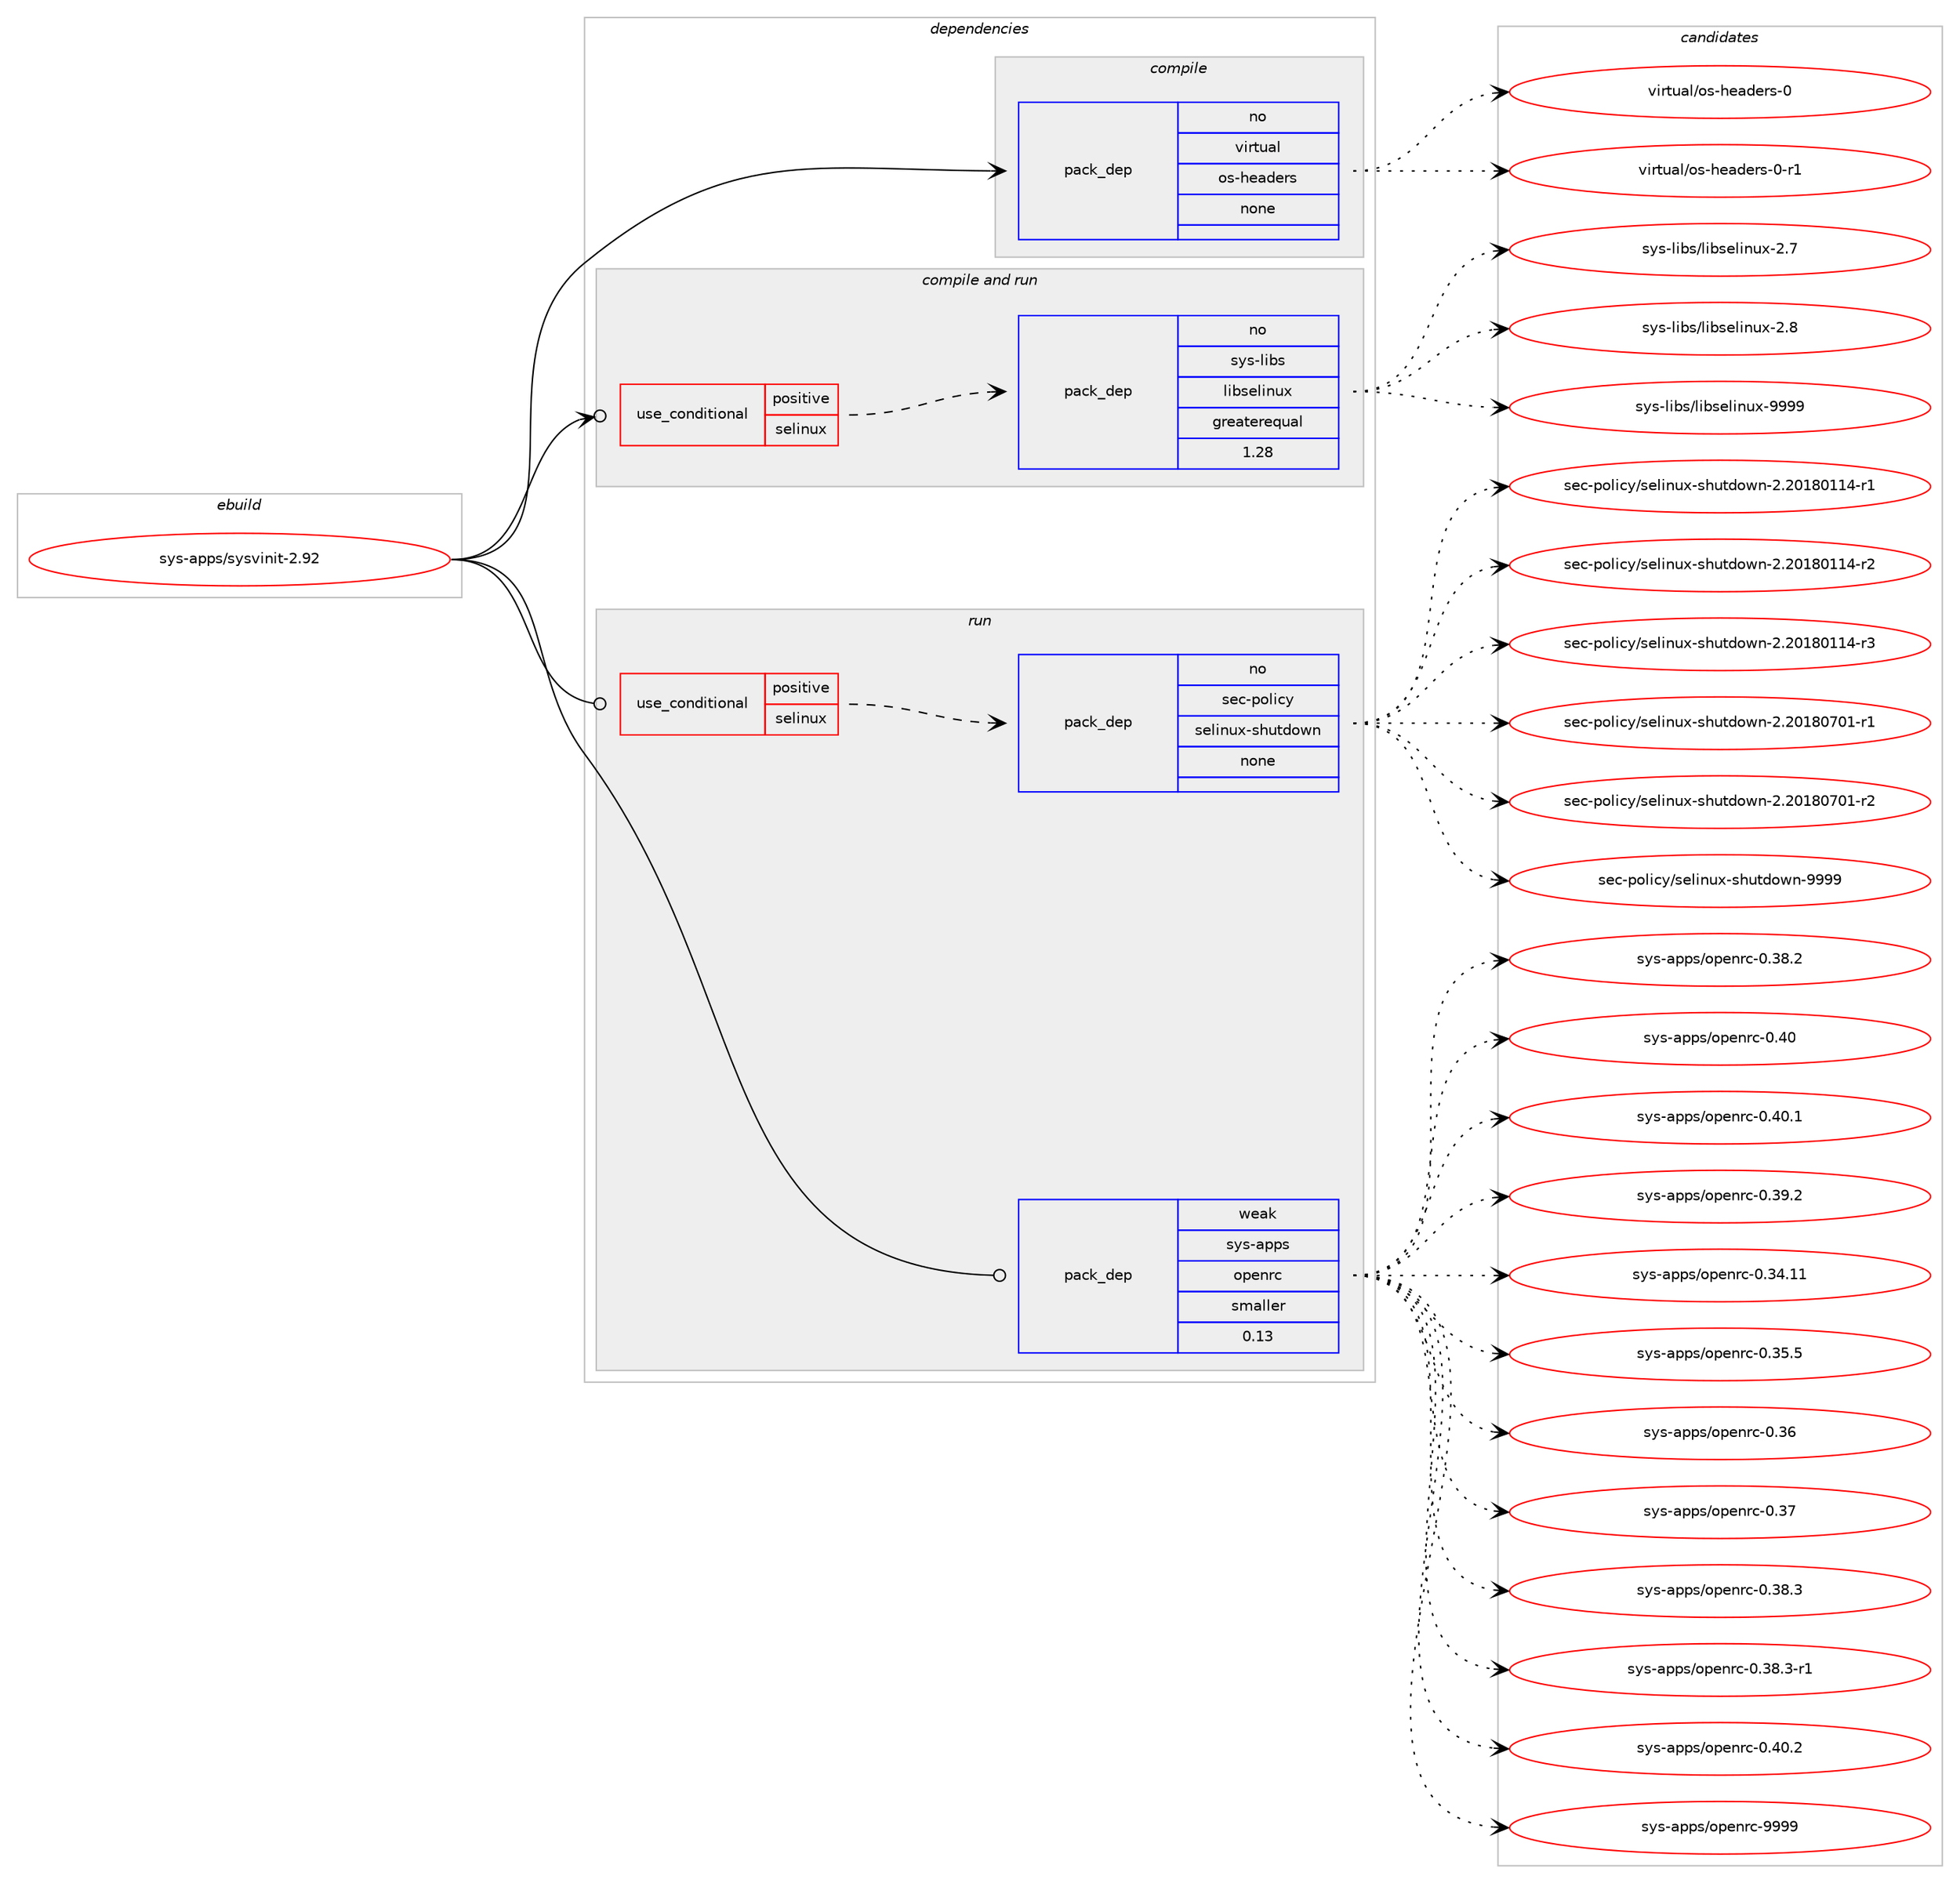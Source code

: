 digraph prolog {

# *************
# Graph options
# *************

newrank=true;
concentrate=true;
compound=true;
graph [rankdir=LR,fontname=Helvetica,fontsize=10,ranksep=1.5];#, ranksep=2.5, nodesep=0.2];
edge  [arrowhead=vee];
node  [fontname=Helvetica,fontsize=10];

# **********
# The ebuild
# **********

subgraph cluster_leftcol {
color=gray;
rank=same;
label=<<i>ebuild</i>>;
id [label="sys-apps/sysvinit-2.92", color=red, width=4, href="../sys-apps/sysvinit-2.92.svg"];
}

# ****************
# The dependencies
# ****************

subgraph cluster_midcol {
color=gray;
label=<<i>dependencies</i>>;
subgraph cluster_compile {
fillcolor="#eeeeee";
style=filled;
label=<<i>compile</i>>;
subgraph pack5319 {
dependency6281 [label=<<TABLE BORDER="0" CELLBORDER="1" CELLSPACING="0" CELLPADDING="4" WIDTH="220"><TR><TD ROWSPAN="6" CELLPADDING="30">pack_dep</TD></TR><TR><TD WIDTH="110">no</TD></TR><TR><TD>virtual</TD></TR><TR><TD>os-headers</TD></TR><TR><TD>none</TD></TR><TR><TD></TD></TR></TABLE>>, shape=none, color=blue];
}
id:e -> dependency6281:w [weight=20,style="solid",arrowhead="vee"];
}
subgraph cluster_compileandrun {
fillcolor="#eeeeee";
style=filled;
label=<<i>compile and run</i>>;
subgraph cond828 {
dependency6282 [label=<<TABLE BORDER="0" CELLBORDER="1" CELLSPACING="0" CELLPADDING="4"><TR><TD ROWSPAN="3" CELLPADDING="10">use_conditional</TD></TR><TR><TD>positive</TD></TR><TR><TD>selinux</TD></TR></TABLE>>, shape=none, color=red];
subgraph pack5320 {
dependency6283 [label=<<TABLE BORDER="0" CELLBORDER="1" CELLSPACING="0" CELLPADDING="4" WIDTH="220"><TR><TD ROWSPAN="6" CELLPADDING="30">pack_dep</TD></TR><TR><TD WIDTH="110">no</TD></TR><TR><TD>sys-libs</TD></TR><TR><TD>libselinux</TD></TR><TR><TD>greaterequal</TD></TR><TR><TD>1.28</TD></TR></TABLE>>, shape=none, color=blue];
}
dependency6282:e -> dependency6283:w [weight=20,style="dashed",arrowhead="vee"];
}
id:e -> dependency6282:w [weight=20,style="solid",arrowhead="odotvee"];
}
subgraph cluster_run {
fillcolor="#eeeeee";
style=filled;
label=<<i>run</i>>;
subgraph cond829 {
dependency6284 [label=<<TABLE BORDER="0" CELLBORDER="1" CELLSPACING="0" CELLPADDING="4"><TR><TD ROWSPAN="3" CELLPADDING="10">use_conditional</TD></TR><TR><TD>positive</TD></TR><TR><TD>selinux</TD></TR></TABLE>>, shape=none, color=red];
subgraph pack5321 {
dependency6285 [label=<<TABLE BORDER="0" CELLBORDER="1" CELLSPACING="0" CELLPADDING="4" WIDTH="220"><TR><TD ROWSPAN="6" CELLPADDING="30">pack_dep</TD></TR><TR><TD WIDTH="110">no</TD></TR><TR><TD>sec-policy</TD></TR><TR><TD>selinux-shutdown</TD></TR><TR><TD>none</TD></TR><TR><TD></TD></TR></TABLE>>, shape=none, color=blue];
}
dependency6284:e -> dependency6285:w [weight=20,style="dashed",arrowhead="vee"];
}
id:e -> dependency6284:w [weight=20,style="solid",arrowhead="odot"];
subgraph pack5322 {
dependency6286 [label=<<TABLE BORDER="0" CELLBORDER="1" CELLSPACING="0" CELLPADDING="4" WIDTH="220"><TR><TD ROWSPAN="6" CELLPADDING="30">pack_dep</TD></TR><TR><TD WIDTH="110">weak</TD></TR><TR><TD>sys-apps</TD></TR><TR><TD>openrc</TD></TR><TR><TD>smaller</TD></TR><TR><TD>0.13</TD></TR></TABLE>>, shape=none, color=blue];
}
id:e -> dependency6286:w [weight=20,style="solid",arrowhead="odot"];
}
}

# **************
# The candidates
# **************

subgraph cluster_choices {
rank=same;
color=gray;
label=<<i>candidates</i>>;

subgraph choice5319 {
color=black;
nodesep=1;
choice118105114116117971084711111545104101971001011141154548 [label="virtual/os-headers-0", color=red, width=4,href="../virtual/os-headers-0.svg"];
choice1181051141161179710847111115451041019710010111411545484511449 [label="virtual/os-headers-0-r1", color=red, width=4,href="../virtual/os-headers-0-r1.svg"];
dependency6281:e -> choice118105114116117971084711111545104101971001011141154548:w [style=dotted,weight="100"];
dependency6281:e -> choice1181051141161179710847111115451041019710010111411545484511449:w [style=dotted,weight="100"];
}
subgraph choice5320 {
color=black;
nodesep=1;
choice1151211154510810598115471081059811510110810511011712045504655 [label="sys-libs/libselinux-2.7", color=red, width=4,href="../sys-libs/libselinux-2.7.svg"];
choice1151211154510810598115471081059811510110810511011712045504656 [label="sys-libs/libselinux-2.8", color=red, width=4,href="../sys-libs/libselinux-2.8.svg"];
choice115121115451081059811547108105981151011081051101171204557575757 [label="sys-libs/libselinux-9999", color=red, width=4,href="../sys-libs/libselinux-9999.svg"];
dependency6283:e -> choice1151211154510810598115471081059811510110810511011712045504655:w [style=dotted,weight="100"];
dependency6283:e -> choice1151211154510810598115471081059811510110810511011712045504656:w [style=dotted,weight="100"];
dependency6283:e -> choice115121115451081059811547108105981151011081051101171204557575757:w [style=dotted,weight="100"];
}
subgraph choice5321 {
color=black;
nodesep=1;
choice115101994511211110810599121471151011081051101171204511510411711610011111911045504650484956484949524511449 [label="sec-policy/selinux-shutdown-2.20180114-r1", color=red, width=4,href="../sec-policy/selinux-shutdown-2.20180114-r1.svg"];
choice115101994511211110810599121471151011081051101171204511510411711610011111911045504650484956484949524511450 [label="sec-policy/selinux-shutdown-2.20180114-r2", color=red, width=4,href="../sec-policy/selinux-shutdown-2.20180114-r2.svg"];
choice115101994511211110810599121471151011081051101171204511510411711610011111911045504650484956484949524511451 [label="sec-policy/selinux-shutdown-2.20180114-r3", color=red, width=4,href="../sec-policy/selinux-shutdown-2.20180114-r3.svg"];
choice115101994511211110810599121471151011081051101171204511510411711610011111911045504650484956485548494511449 [label="sec-policy/selinux-shutdown-2.20180701-r1", color=red, width=4,href="../sec-policy/selinux-shutdown-2.20180701-r1.svg"];
choice115101994511211110810599121471151011081051101171204511510411711610011111911045504650484956485548494511450 [label="sec-policy/selinux-shutdown-2.20180701-r2", color=red, width=4,href="../sec-policy/selinux-shutdown-2.20180701-r2.svg"];
choice11510199451121111081059912147115101108105110117120451151041171161001111191104557575757 [label="sec-policy/selinux-shutdown-9999", color=red, width=4,href="../sec-policy/selinux-shutdown-9999.svg"];
dependency6285:e -> choice115101994511211110810599121471151011081051101171204511510411711610011111911045504650484956484949524511449:w [style=dotted,weight="100"];
dependency6285:e -> choice115101994511211110810599121471151011081051101171204511510411711610011111911045504650484956484949524511450:w [style=dotted,weight="100"];
dependency6285:e -> choice115101994511211110810599121471151011081051101171204511510411711610011111911045504650484956484949524511451:w [style=dotted,weight="100"];
dependency6285:e -> choice115101994511211110810599121471151011081051101171204511510411711610011111911045504650484956485548494511449:w [style=dotted,weight="100"];
dependency6285:e -> choice115101994511211110810599121471151011081051101171204511510411711610011111911045504650484956485548494511450:w [style=dotted,weight="100"];
dependency6285:e -> choice11510199451121111081059912147115101108105110117120451151041171161001111191104557575757:w [style=dotted,weight="100"];
}
subgraph choice5322 {
color=black;
nodesep=1;
choice1151211154597112112115471111121011101149945484651564650 [label="sys-apps/openrc-0.38.2", color=red, width=4,href="../sys-apps/openrc-0.38.2.svg"];
choice115121115459711211211547111112101110114994548465248 [label="sys-apps/openrc-0.40", color=red, width=4,href="../sys-apps/openrc-0.40.svg"];
choice1151211154597112112115471111121011101149945484652484649 [label="sys-apps/openrc-0.40.1", color=red, width=4,href="../sys-apps/openrc-0.40.1.svg"];
choice1151211154597112112115471111121011101149945484651574650 [label="sys-apps/openrc-0.39.2", color=red, width=4,href="../sys-apps/openrc-0.39.2.svg"];
choice115121115459711211211547111112101110114994548465152464949 [label="sys-apps/openrc-0.34.11", color=red, width=4,href="../sys-apps/openrc-0.34.11.svg"];
choice1151211154597112112115471111121011101149945484651534653 [label="sys-apps/openrc-0.35.5", color=red, width=4,href="../sys-apps/openrc-0.35.5.svg"];
choice115121115459711211211547111112101110114994548465154 [label="sys-apps/openrc-0.36", color=red, width=4,href="../sys-apps/openrc-0.36.svg"];
choice115121115459711211211547111112101110114994548465155 [label="sys-apps/openrc-0.37", color=red, width=4,href="../sys-apps/openrc-0.37.svg"];
choice1151211154597112112115471111121011101149945484651564651 [label="sys-apps/openrc-0.38.3", color=red, width=4,href="../sys-apps/openrc-0.38.3.svg"];
choice11512111545971121121154711111210111011499454846515646514511449 [label="sys-apps/openrc-0.38.3-r1", color=red, width=4,href="../sys-apps/openrc-0.38.3-r1.svg"];
choice1151211154597112112115471111121011101149945484652484650 [label="sys-apps/openrc-0.40.2", color=red, width=4,href="../sys-apps/openrc-0.40.2.svg"];
choice115121115459711211211547111112101110114994557575757 [label="sys-apps/openrc-9999", color=red, width=4,href="../sys-apps/openrc-9999.svg"];
dependency6286:e -> choice1151211154597112112115471111121011101149945484651564650:w [style=dotted,weight="100"];
dependency6286:e -> choice115121115459711211211547111112101110114994548465248:w [style=dotted,weight="100"];
dependency6286:e -> choice1151211154597112112115471111121011101149945484652484649:w [style=dotted,weight="100"];
dependency6286:e -> choice1151211154597112112115471111121011101149945484651574650:w [style=dotted,weight="100"];
dependency6286:e -> choice115121115459711211211547111112101110114994548465152464949:w [style=dotted,weight="100"];
dependency6286:e -> choice1151211154597112112115471111121011101149945484651534653:w [style=dotted,weight="100"];
dependency6286:e -> choice115121115459711211211547111112101110114994548465154:w [style=dotted,weight="100"];
dependency6286:e -> choice115121115459711211211547111112101110114994548465155:w [style=dotted,weight="100"];
dependency6286:e -> choice1151211154597112112115471111121011101149945484651564651:w [style=dotted,weight="100"];
dependency6286:e -> choice11512111545971121121154711111210111011499454846515646514511449:w [style=dotted,weight="100"];
dependency6286:e -> choice1151211154597112112115471111121011101149945484652484650:w [style=dotted,weight="100"];
dependency6286:e -> choice115121115459711211211547111112101110114994557575757:w [style=dotted,weight="100"];
}
}

}
